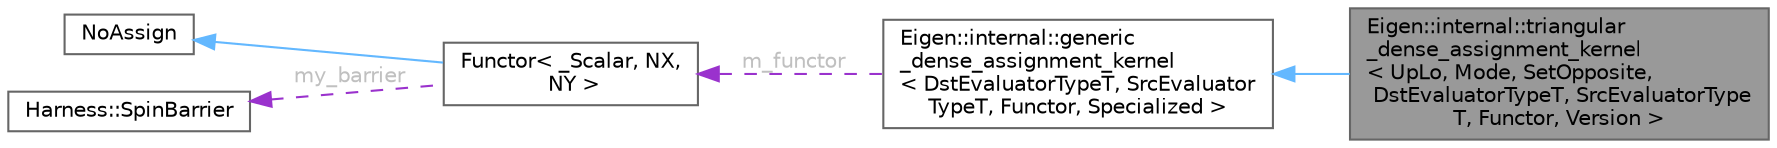 digraph "Eigen::internal::triangular_dense_assignment_kernel&lt; UpLo, Mode, SetOpposite, DstEvaluatorTypeT, SrcEvaluatorTypeT, Functor, Version &gt;"
{
 // LATEX_PDF_SIZE
  bgcolor="transparent";
  edge [fontname=Helvetica,fontsize=10,labelfontname=Helvetica,labelfontsize=10];
  node [fontname=Helvetica,fontsize=10,shape=box,height=0.2,width=0.4];
  rankdir="LR";
  Node1 [id="Node000001",label="Eigen::internal::triangular\l_dense_assignment_kernel\l\< UpLo, Mode, SetOpposite,\l DstEvaluatorTypeT, SrcEvaluatorType\lT, Functor, Version \>",height=0.2,width=0.4,color="gray40", fillcolor="grey60", style="filled", fontcolor="black",tooltip=" "];
  Node2 -> Node1 [id="edge1_Node000001_Node000002",dir="back",color="steelblue1",style="solid",tooltip=" "];
  Node2 [id="Node000002",label="Eigen::internal::generic\l_dense_assignment_kernel\l\< DstEvaluatorTypeT, SrcEvaluator\lTypeT, Functor, Specialized \>",height=0.2,width=0.4,color="gray40", fillcolor="white", style="filled",URL="$class_eigen_1_1internal_1_1generic__dense__assignment__kernel.html",tooltip=" "];
  Node3 -> Node2 [id="edge2_Node000002_Node000003",dir="back",color="darkorchid3",style="dashed",tooltip=" ",label=" m_functor",fontcolor="grey" ];
  Node3 [id="Node000003",label="Functor\< _Scalar, NX,\l NY \>",height=0.2,width=0.4,color="gray40", fillcolor="white", style="filled",URL="$struct_functor.html",tooltip=" "];
  Node4 -> Node3 [id="edge3_Node000003_Node000004",dir="back",color="steelblue1",style="solid",tooltip=" "];
  Node4 [id="Node000004",label="NoAssign",height=0.2,width=0.4,color="gray40", fillcolor="white", style="filled",URL="$class_no_assign.html",tooltip="Base class for prohibiting compiler-generated operator="];
  Node5 -> Node3 [id="edge4_Node000003_Node000005",dir="back",color="darkorchid3",style="dashed",tooltip=" ",label=" my_barrier",fontcolor="grey" ];
  Node5 [id="Node000005",label="Harness::SpinBarrier",height=0.2,width=0.4,color="gray40", fillcolor="white", style="filled",URL="$class_harness_1_1_spin_barrier.html",tooltip=" "];
}
